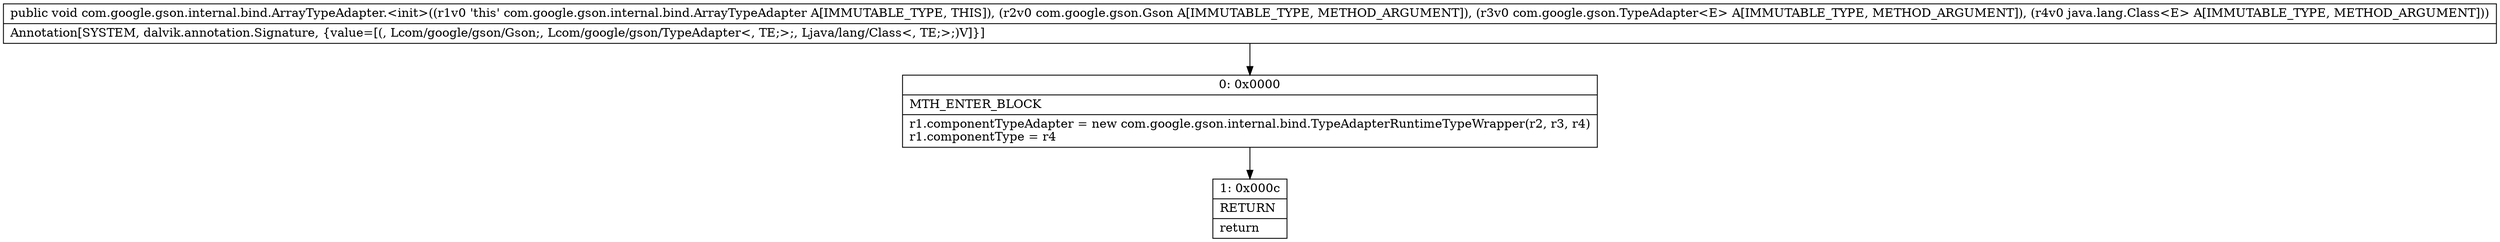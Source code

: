 digraph "CFG forcom.google.gson.internal.bind.ArrayTypeAdapter.\<init\>(Lcom\/google\/gson\/Gson;Lcom\/google\/gson\/TypeAdapter;Ljava\/lang\/Class;)V" {
Node_0 [shape=record,label="{0\:\ 0x0000|MTH_ENTER_BLOCK\l|r1.componentTypeAdapter = new com.google.gson.internal.bind.TypeAdapterRuntimeTypeWrapper(r2, r3, r4)\lr1.componentType = r4\l}"];
Node_1 [shape=record,label="{1\:\ 0x000c|RETURN\l|return\l}"];
MethodNode[shape=record,label="{public void com.google.gson.internal.bind.ArrayTypeAdapter.\<init\>((r1v0 'this' com.google.gson.internal.bind.ArrayTypeAdapter A[IMMUTABLE_TYPE, THIS]), (r2v0 com.google.gson.Gson A[IMMUTABLE_TYPE, METHOD_ARGUMENT]), (r3v0 com.google.gson.TypeAdapter\<E\> A[IMMUTABLE_TYPE, METHOD_ARGUMENT]), (r4v0 java.lang.Class\<E\> A[IMMUTABLE_TYPE, METHOD_ARGUMENT]))  | Annotation[SYSTEM, dalvik.annotation.Signature, \{value=[(, Lcom\/google\/gson\/Gson;, Lcom\/google\/gson\/TypeAdapter\<, TE;\>;, Ljava\/lang\/Class\<, TE;\>;)V]\}]\l}"];
MethodNode -> Node_0;
Node_0 -> Node_1;
}

